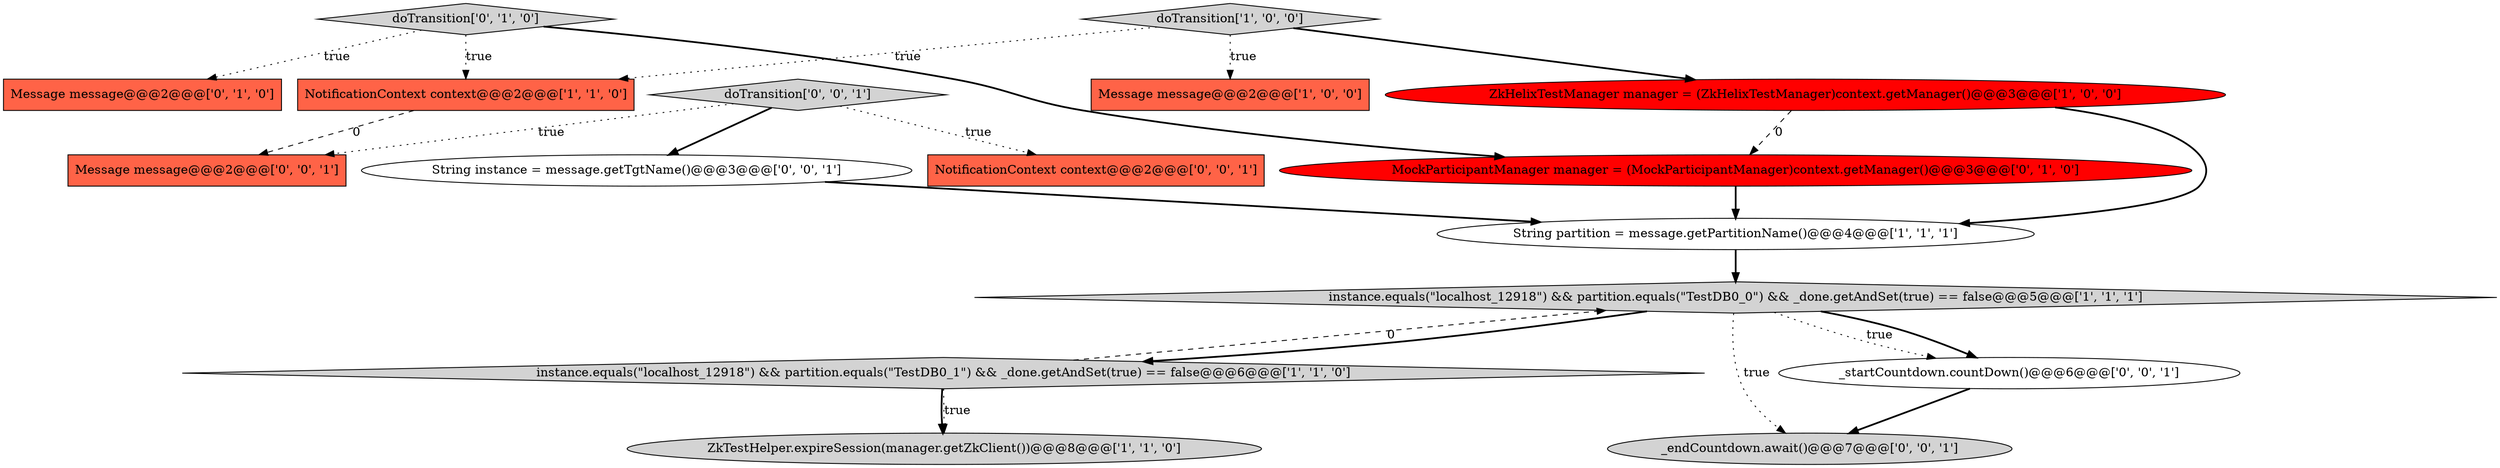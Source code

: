 digraph {
11 [style = filled, label = "String instance = message.getTgtName()@@@3@@@['0', '0', '1']", fillcolor = white, shape = ellipse image = "AAA0AAABBB3BBB"];
13 [style = filled, label = "NotificationContext context@@@2@@@['0', '0', '1']", fillcolor = tomato, shape = box image = "AAA0AAABBB3BBB"];
1 [style = filled, label = "Message message@@@2@@@['1', '0', '0']", fillcolor = tomato, shape = box image = "AAA0AAABBB1BBB"];
9 [style = filled, label = "MockParticipantManager manager = (MockParticipantManager)context.getManager()@@@3@@@['0', '1', '0']", fillcolor = red, shape = ellipse image = "AAA1AAABBB2BBB"];
12 [style = filled, label = "_endCountdown.await()@@@7@@@['0', '0', '1']", fillcolor = lightgray, shape = ellipse image = "AAA0AAABBB3BBB"];
4 [style = filled, label = "doTransition['1', '0', '0']", fillcolor = lightgray, shape = diamond image = "AAA0AAABBB1BBB"];
10 [style = filled, label = "doTransition['0', '1', '0']", fillcolor = lightgray, shape = diamond image = "AAA0AAABBB2BBB"];
3 [style = filled, label = "ZkTestHelper.expireSession(manager.getZkClient())@@@8@@@['1', '1', '0']", fillcolor = lightgray, shape = ellipse image = "AAA0AAABBB1BBB"];
8 [style = filled, label = "Message message@@@2@@@['0', '1', '0']", fillcolor = tomato, shape = box image = "AAA0AAABBB2BBB"];
14 [style = filled, label = "doTransition['0', '0', '1']", fillcolor = lightgray, shape = diamond image = "AAA0AAABBB3BBB"];
16 [style = filled, label = "_startCountdown.countDown()@@@6@@@['0', '0', '1']", fillcolor = white, shape = ellipse image = "AAA0AAABBB3BBB"];
2 [style = filled, label = "ZkHelixTestManager manager = (ZkHelixTestManager)context.getManager()@@@3@@@['1', '0', '0']", fillcolor = red, shape = ellipse image = "AAA1AAABBB1BBB"];
5 [style = filled, label = "NotificationContext context@@@2@@@['1', '1', '0']", fillcolor = tomato, shape = box image = "AAA0AAABBB1BBB"];
0 [style = filled, label = "String partition = message.getPartitionName()@@@4@@@['1', '1', '1']", fillcolor = white, shape = ellipse image = "AAA0AAABBB1BBB"];
15 [style = filled, label = "Message message@@@2@@@['0', '0', '1']", fillcolor = tomato, shape = box image = "AAA0AAABBB3BBB"];
6 [style = filled, label = "instance.equals(\"localhost_12918\") && partition.equals(\"TestDB0_1\") && _done.getAndSet(true) == false@@@6@@@['1', '1', '0']", fillcolor = lightgray, shape = diamond image = "AAA0AAABBB1BBB"];
7 [style = filled, label = "instance.equals(\"localhost_12918\") && partition.equals(\"TestDB0_0\") && _done.getAndSet(true) == false@@@5@@@['1', '1', '1']", fillcolor = lightgray, shape = diamond image = "AAA0AAABBB1BBB"];
6->3 [style = bold, label=""];
4->5 [style = dotted, label="true"];
10->8 [style = dotted, label="true"];
9->0 [style = bold, label=""];
4->1 [style = dotted, label="true"];
6->7 [style = dashed, label="0"];
4->2 [style = bold, label=""];
10->5 [style = dotted, label="true"];
14->13 [style = dotted, label="true"];
7->12 [style = dotted, label="true"];
0->7 [style = bold, label=""];
14->15 [style = dotted, label="true"];
2->0 [style = bold, label=""];
11->0 [style = bold, label=""];
2->9 [style = dashed, label="0"];
7->16 [style = bold, label=""];
7->6 [style = bold, label=""];
7->16 [style = dotted, label="true"];
10->9 [style = bold, label=""];
6->3 [style = dotted, label="true"];
5->15 [style = dashed, label="0"];
14->11 [style = bold, label=""];
16->12 [style = bold, label=""];
}
